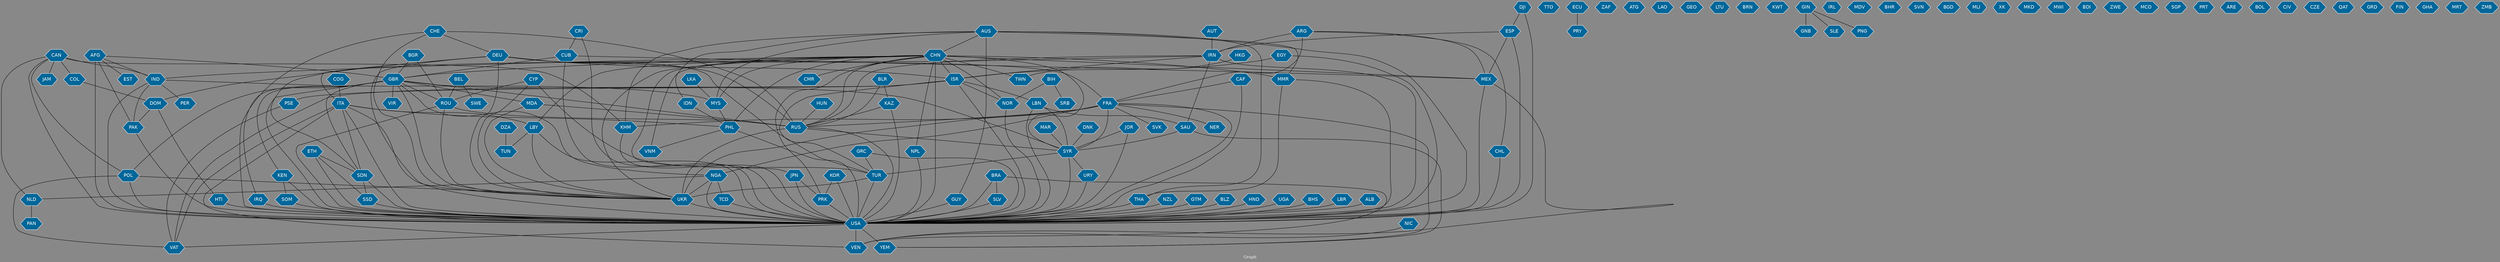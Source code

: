 // Countries together in item graph
graph {
	graph [bgcolor="#888888" fontcolor=white fontsize=12 label="Graph" outputorder=edgesfirst overlap=prism]
	node [color=white fillcolor="#006699" fontcolor=white fontname=Helvetica shape=hexagon style=filled]
	edge [arrowhead=open color=black fontcolor=white fontname=Courier fontsize=12]
		IND [label=IND]
		IRN [label=IRN]
		MEX [label=MEX]
		ISR [label=ISR]
		USA [label=USA]
		KOR [label=KOR]
		HTI [label=HTI]
		RUS [label=RUS]
		DEU [label=DEU]
		TTO [label=TTO]
		CHN [label=CHN]
		ECU [label=ECU]
		NZL [label=NZL]
		UKR [label=UKR]
		JPN [label=JPN]
		SSD [label=SSD]
		SDN [label=SDN]
		PRK [label=PRK]
		TUR [label=TUR]
		KHM [label=KHM]
		ZAF [label=ZAF]
		PAK [label=PAK]
		GBR [label=GBR]
		NLD [label=NLD]
		PAN [label=PAN]
		TUN [label=TUN]
		COG [label=COG]
		FRA [label=FRA]
		ATG [label=ATG]
		AUS [label=AUS]
		LBY [label=LBY]
		LAO [label=LAO]
		PHL [label=PHL]
		NGA [label=NGA]
		CAF [label=CAF]
		CHE [label=CHE]
		SYR [label=SYR]
		DNK [label=DNK]
		GEO [label=GEO]
		CHL [label=CHL]
		MDA [label=MDA]
		ESP [label=ESP]
		POL [label=POL]
		IRQ [label=IRQ]
		VNM [label=VNM]
		VAT [label=VAT]
		GUY [label=GUY]
		BEL [label=BEL]
		PRY [label=PRY]
		BIH [label=BIH]
		AFG [label=AFG]
		DOM [label=DOM]
		EGY [label=EGY]
		CRI [label=CRI]
		MYS [label=MYS]
		LTU [label=LTU]
		ARG [label=ARG]
		IDN [label=IDN]
		VEN [label=VEN]
		BRA [label=BRA]
		BRN [label=BRN]
		SRB [label=SRB]
		CAN [label=CAN]
		BGR [label=BGR]
		THA [label=THA]
		SOM [label=SOM]
		KEN [label=KEN]
		COL [label=COL]
		NOR [label=NOR]
		CMR [label=CMR]
		MMR [label=MMR]
		KWT [label=KWT]
		JAM [label=JAM]
		ITA [label=ITA]
		GRC [label=GRC]
		PSE [label=PSE]
		GTM [label=GTM]
		SVK [label=SVK]
		GNB [label=GNB]
		GIN [label=GIN]
		IRL [label=IRL]
		CUB [label=CUB]
		HUN [label=HUN]
		SWE [label=SWE]
		BLZ [label=BLZ]
		NER [label=NER]
		TCD [label=TCD]
		MDV [label=MDV]
		DJI [label=DJI]
		NPL [label=NPL]
		CYP [label=CYP]
		ROU [label=ROU]
		SAU [label=SAU]
		YEM [label=YEM]
		AUT [label=AUT]
		HND [label=HND]
		URY [label=URY]
		LBN [label=LBN]
		UGA [label=UGA]
		BHR [label=BHR]
		SVN [label=SVN]
		BGD [label=BGD]
		HKG [label=HKG]
		MAR [label=MAR]
		BHS [label=BHS]
		MLI [label=MLI]
		XK [label=XK]
		MKD [label=MKD]
		MWI [label=MWI]
		SLE [label=SLE]
		BDI [label=BDI]
		PNG [label=PNG]
		TWN [label=TWN]
		SLV [label=SLV]
		ZWE [label=ZWE]
		DZA [label=DZA]
		LBR [label=LBR]
		MCO [label=MCO]
		PER [label=PER]
		ALB [label=ALB]
		SGP [label=SGP]
		LKA [label=LKA]
		PRT [label=PRT]
		ARE [label=ARE]
		BOL [label=BOL]
		EST [label=EST]
		KAZ [label=KAZ]
		BLR [label=BLR]
		CIV [label=CIV]
		NIC [label=NIC]
		CZE [label=CZE]
		QAT [label=QAT]
		JOR [label=JOR]
		VIR [label=VIR]
		GRD [label=GRD]
		ETH [label=ETH]
		FIN [label=FIN]
		GHA [label=GHA]
		MRT [label=MRT]
		ZMB [label=ZMB]
			DEU -- ITA [weight=1]
			ITA -- VEN [weight=1]
			SYR -- TUR [weight=2]
			CHN -- MEX [weight=5]
			NGA -- UKR [weight=2]
			USA -- VAT [weight=2]
			CHE -- RUS [weight=2]
			CHN -- NPL [weight=2]
			CAF -- FRA [weight=1]
			ITA -- PHL [weight=2]
			MEX -- VEN [weight=1]
			DEU -- FRA [weight=4]
			SAU -- YEM [weight=2]
			AUS -- THA [weight=4]
			NIC -- VEN [weight=2]
			CHN -- CMR [weight=1]
			THA -- USA [weight=8]
			URY -- USA [weight=2]
			LBY -- TUN [weight=1]
			CYP -- TUR [weight=5]
			COG -- ITA [weight=2]
			BIH -- SRB [weight=1]
			GBR -- ROU [weight=1]
			AFG -- GBR [weight=1]
			ROU -- UKR [weight=1]
			DJI -- USA [weight=1]
			IND -- PAK [weight=7]
			AFG -- USA [weight=14]
			BRA -- USA [weight=1]
			ESP -- IRN [weight=1]
			CHE -- USA [weight=3]
			DOM -- PAK [weight=1]
			PSE -- VAT [weight=3]
			ALB -- USA [weight=1]
			HKG -- TWN [weight=2]
			LBR -- USA [weight=2]
			CHN -- PRK [weight=1]
			LBY -- USA [weight=2]
			CHN -- ISR [weight=3]
			FRA -- YEM [weight=1]
			CAN -- IND [weight=1]
			GBR -- VIR [weight=2]
			CAF -- USA [weight=1]
			USA -- YEM [weight=5]
			DOM -- HTI [weight=1]
			ITA -- UKR [weight=2]
			DJI -- ESP [weight=1]
			IND -- PER [weight=1]
			AUT -- IRN [weight=1]
			BLZ -- USA [weight=2]
			TUR -- USA [weight=2]
			PRK -- USA [weight=1]
			MYS -- PHL [weight=1]
			SAU -- SYR [weight=1]
			ISR -- LBN [weight=2]
			AUS -- KHM [weight=1]
			POL -- VAT [weight=1]
			ROU -- USA [weight=1]
			KOR -- PRK [weight=8]
			NGA -- USA [weight=20]
			DEU -- RUS [weight=9]
			JPN -- USA [weight=10]
			ITA -- USA [weight=1]
			KOR -- USA [weight=1]
			CHN -- USA [weight=31]
			GTM -- USA [weight=1]
			CAN -- USA [weight=1]
			COL -- DOM [weight=1]
			GRC -- TUR [weight=2]
			SOM -- USA [weight=1]
			CHN -- GBR [weight=3]
			FRA -- SVK [weight=1]
			CHL -- USA [weight=1]
			LBY -- UKR [weight=1]
			FRA -- NER [weight=1]
			EGY -- ISR [weight=1]
			BLR -- RUS [weight=3]
			IND -- USA [weight=9]
			ARG -- IRN [weight=1]
			IRN -- SDN [weight=2]
			JOR -- SYR [weight=1]
			CHN -- IND [weight=1]
			LKA -- MYS [weight=1]
			CHN -- LBY [weight=1]
			ISR -- TUR [weight=2]
			CHN -- TWN [weight=3]
			DEU -- DOM [weight=1]
			ISR -- VAT [weight=8]
			NGA -- NLD [weight=2]
			PHL -- VNM [weight=2]
			KHM -- USA [weight=2]
			CHN -- SYR [weight=1]
			SDN -- SSD [weight=17]
			CHN -- RUS [weight=10]
			GBR -- USA [weight=8]
			JPN -- PRK [weight=2]
			EGY -- USA [weight=4]
			ETH -- SDN [weight=1]
			KAZ -- USA [weight=1]
			SLV -- USA [weight=1]
			CHN -- JPN [weight=2]
			GIN -- SLE [weight=1]
			ARG -- FRA [weight=2]
			LBN -- SYR [weight=7]
			UKR -- USA [weight=18]
			BEL -- SWE [weight=1]
			MAR -- SYR [weight=2]
			ISR -- USA [weight=7]
			DNK -- SYR [weight=1]
			SDN -- USA [weight=7]
			GBR -- RUS [weight=2]
			KEN -- SOM [weight=2]
			CYP -- UKR [weight=1]
			CAN -- COL [weight=1]
			JOR -- USA [weight=1]
			AUS -- IDN [weight=3]
			POL -- USA [weight=4]
			GBR -- IRQ [weight=1]
			GBR -- SYR [weight=2]
			GBR -- SDN [weight=2]
			IRN -- RUS [weight=4]
			FRA -- USA [weight=7]
			GIN -- PNG [weight=1]
			UGA -- USA [weight=1]
			BEL -- ROU [weight=1]
			ISR -- PSE [weight=4]
			HND -- USA [weight=5]
			GBR -- KEN [weight=1]
			PHL -- USA [weight=7]
			PAK -- USA [weight=8]
			GBR -- NGA [weight=2]
			ECU -- PRY [weight=1]
			GUY -- USA [weight=3]
			CUB -- MEX [weight=2]
			LBN -- SAU [weight=1]
			CAN -- NLD [weight=1]
			TUR -- UKR [weight=1]
			HTI -- USA [weight=2]
			CHN -- MMR [weight=6]
			MMR -- THA [weight=3]
			ARG -- CHL [weight=1]
			TCD -- USA [weight=3]
			IDN -- PHL [weight=4]
			MEX -- USA [weight=5]
			GIN -- GNB [weight=3]
			KAZ -- RUS [weight=3]
			CHN -- PHL [weight=15]
			CUB -- GBR [weight=1]
			CHN -- UKR [weight=1]
			AUS -- GUY [weight=2]
			AFG -- IND [weight=4]
			MMR -- USA [weight=1]
			CHN -- MYS [weight=3]
			GBR -- MDA [weight=1]
			FRA -- RUS [weight=5]
			IRN -- USA [weight=8]
			GRC -- USA [weight=1]
			GBR -- POL [weight=2]
			ITA -- SDN [weight=1]
			IRN -- SAU [weight=2]
			DZA -- TUN [weight=1]
			ESP -- USA [weight=1]
			CHN -- NOR [weight=2]
			IND -- MYS [weight=1]
			NLD -- PAN [weight=1]
			AUS -- USA [weight=1]
			NGA -- TCD [weight=1]
			FRA -- SYR [weight=5]
			DEU -- ISR [weight=2]
			BHS -- USA [weight=1]
			CAN -- JAM [weight=1]
			SYR -- USA [weight=16]
			DEU -- UKR [weight=9]
			FRA -- KHM [weight=1]
			NZL -- USA [weight=1]
			CRI -- USA [weight=2]
			AFG -- EST [weight=1]
			ITA -- LBY [weight=2]
			ETH -- USA [weight=1]
			IRQ -- USA [weight=2]
			LBN -- USA [weight=1]
			BLR -- KAZ [weight=3]
			HUN -- RUS [weight=1]
			CAN -- KHM [weight=2]
			MDA -- UKR [weight=3]
			CYP -- ROU [weight=1]
			KEN -- USA [weight=3]
			ETH -- SSD [weight=1]
			MDA -- RUS [weight=4]
			DEU -- TUR [weight=1]
			BGR -- GBR [weight=1]
			NOR -- USA [weight=1]
			GBR -- UKR [weight=1]
			CHE -- DEU [weight=2]
			CRI -- CUB [weight=2]
			SSD -- USA [weight=4]
			ITA -- VAT [weight=2]
			ARG -- MEX [weight=1]
			RUS -- USA [weight=20]
			CHE -- UKR [weight=1]
			BIH -- NOR [weight=1]
			DEU -- USA [weight=8]
			BGR -- ROU [weight=1]
			ESP -- MEX [weight=1]
			ISR -- NOR [weight=1]
			USA -- VEN [weight=8]
			CUB -- USA [weight=12]
			ROU -- RUS [weight=1]
			FRA -- NGA [weight=2]
			BRA -- VEN [weight=1]
			RUS -- SYR [weight=3]
			POL -- UKR [weight=4]
			CHN -- VNM [weight=10]
			RUS -- UKR [weight=58]
			AUS -- MMR [weight=2]
			AUS -- CHN [weight=3]
			IRN -- ISR [weight=1]
			FRA -- UKR [weight=6]
			BRA -- SLV [weight=1]
			NPL -- USA [weight=2]
			AFG -- PAK [weight=5]
			SYR -- URY [weight=2]
			CAN -- POL [weight=1]
			AUS -- MYS [weight=1]
}